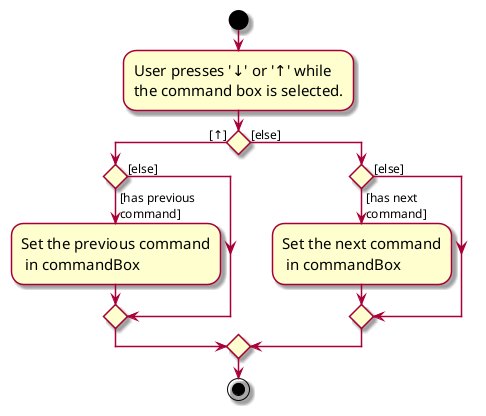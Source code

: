 @startuml
skin rose
skinparam ActivityFontSize 15
skinparam ArrowFontSize 12
start
:User presses '↓' or '↑' while \nthe command box is selected.;

if () then ([↑])
    if() then ([has previous\ncommand])
    :Set the previous command\n in commandBox;
    else ([else])
    endif
else ([else])
    if() then ([has next\ncommand])
    :Set the next command\n in commandBox;
    else ([else])
    endif
endif
stop
@enduml
